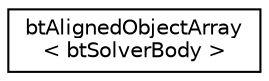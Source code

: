 digraph "Graphical Class Hierarchy"
{
  edge [fontname="Helvetica",fontsize="10",labelfontname="Helvetica",labelfontsize="10"];
  node [fontname="Helvetica",fontsize="10",shape=record];
  rankdir="LR";
  Node1 [label="btAlignedObjectArray\l\< btSolverBody \>",height=0.2,width=0.4,color="black", fillcolor="white", style="filled",URL="$classbt_aligned_object_array.html"];
}
